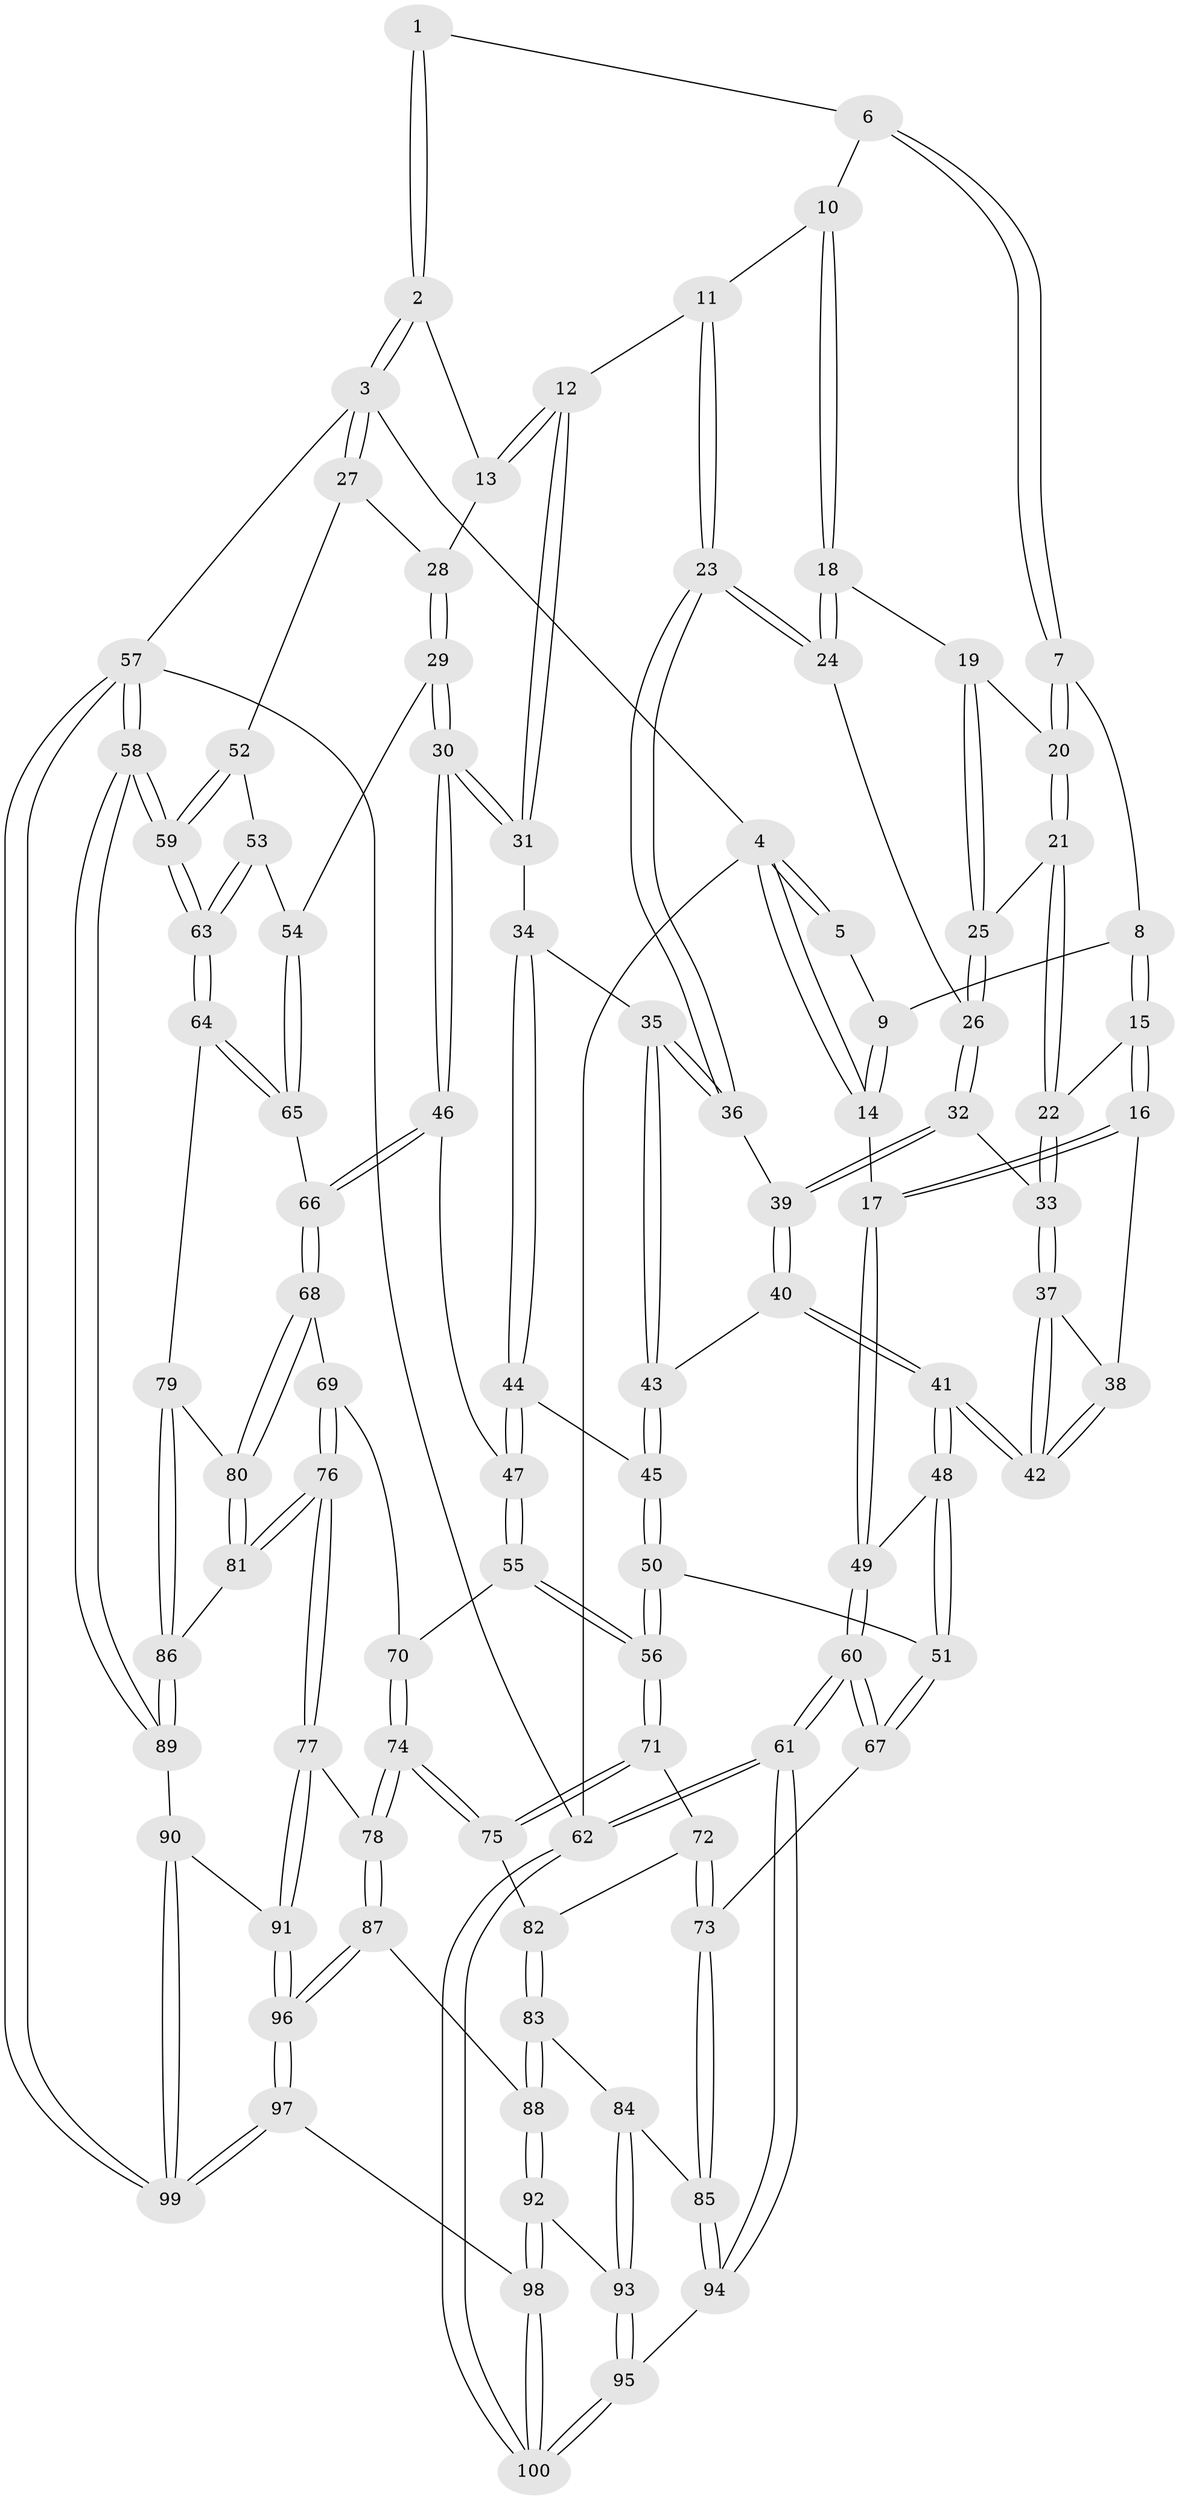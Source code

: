 // Generated by graph-tools (version 1.1) at 2025/16/03/09/25 04:16:51]
// undirected, 100 vertices, 247 edges
graph export_dot {
graph [start="1"]
  node [color=gray90,style=filled];
  1 [pos="+0.2769963685818946+0"];
  2 [pos="+0.6242855985593938+0"];
  3 [pos="+1+0"];
  4 [pos="+0+0"];
  5 [pos="+0.168227349827566+0"];
  6 [pos="+0.290295111710285+0"];
  7 [pos="+0.25083855237341135+0.0682259439441476"];
  8 [pos="+0.1626992342592865+0.06696493508456426"];
  9 [pos="+0.15540177161888283+0.03740441488846722"];
  10 [pos="+0.3912274646007125+0.07132093709351651"];
  11 [pos="+0.42678101336972907+0.07859967275002719"];
  12 [pos="+0.5922795979122697+0.017733232262682353"];
  13 [pos="+0.6146766310138696+0"];
  14 [pos="+0+0"];
  15 [pos="+0.1340560880012761+0.09537086685855205"];
  16 [pos="+0+0.16241759188243982"];
  17 [pos="+0+0.1524147129723612"];
  18 [pos="+0.3188250207544497+0.12199634619163516"];
  19 [pos="+0.3040782593315321+0.12007891519391886"];
  20 [pos="+0.25376545857318994+0.07739292007150506"];
  21 [pos="+0.2136470143843428+0.1553816330299201"];
  22 [pos="+0.2034574677657003+0.16831316788960599"];
  23 [pos="+0.39110692692588384+0.20560203075592617"];
  24 [pos="+0.3709389342695709+0.19141783128121376"];
  25 [pos="+0.2867805409787065+0.1621177119209649"];
  26 [pos="+0.2843738755712192+0.19149778348017601"];
  27 [pos="+1+0.13331031110485947"];
  28 [pos="+0.7861666861183949+0.10181846406077322"];
  29 [pos="+0.7330470698103309+0.3755025489513949"];
  30 [pos="+0.722623213316142+0.37761201575943876"];
  31 [pos="+0.5853295330276012+0.21131592588695552"];
  32 [pos="+0.24804966631256362+0.24017059308790242"];
  33 [pos="+0.19424651098622686+0.23159008737311657"];
  34 [pos="+0.471150312633362+0.2501936860595851"];
  35 [pos="+0.422293086390835+0.2425778159029161"];
  36 [pos="+0.3965247462694051+0.21856974330779808"];
  37 [pos="+0.17714201766063103+0.24069267306514266"];
  38 [pos="+0.027419702729107646+0.19648355208924337"];
  39 [pos="+0.27320091992897955+0.25961808644362766"];
  40 [pos="+0.30883362070453924+0.3570942125322224"];
  41 [pos="+0.16206005460732828+0.4286934299867917"];
  42 [pos="+0.16448759514236327+0.38424458163555125"];
  43 [pos="+0.33660330993471943+0.3630489464905159"];
  44 [pos="+0.46101105415591337+0.4255312794265779"];
  45 [pos="+0.40202366993406+0.43621173888806386"];
  46 [pos="+0.6918093117017362+0.416889069454696"];
  47 [pos="+0.513302949413534+0.4418694557151888"];
  48 [pos="+0.1519852846774982+0.4430452759245457"];
  49 [pos="+0+0.23767969117756957"];
  50 [pos="+0.3433109999831775+0.547786538999153"];
  51 [pos="+0.16154084839117216+0.5072435333011146"];
  52 [pos="+1+0.2126875267960974"];
  53 [pos="+0.785516621104548+0.37653819503600927"];
  54 [pos="+0.7818488543761347+0.3767403224393827"];
  55 [pos="+0.48476396536396876+0.6016966386410015"];
  56 [pos="+0.37107946058431057+0.6022855685645166"];
  57 [pos="+1+1"];
  58 [pos="+1+0.949403934791646"];
  59 [pos="+1+0.7459276902831021"];
  60 [pos="+0+0.7343572205475924"];
  61 [pos="+0+1"];
  62 [pos="+0+1"];
  63 [pos="+1+0.7067673706813653"];
  64 [pos="+0.9287837819963536+0.7052202358935679"];
  65 [pos="+0.8412868382437275+0.6462983077829757"];
  66 [pos="+0.6719139496215653+0.5763495486368183"];
  67 [pos="+0.04552388685252731+0.7158999960098379"];
  68 [pos="+0.6603461333908118+0.5957455299599116"];
  69 [pos="+0.5571181941123985+0.6279965538328329"];
  70 [pos="+0.5235377136784581+0.625232141414287"];
  71 [pos="+0.3569429141495712+0.6525724279601933"];
  72 [pos="+0.3184955727233057+0.6809511853993941"];
  73 [pos="+0.07680588453175251+0.7370927358581355"];
  74 [pos="+0.45259855536574506+0.7764642550872427"];
  75 [pos="+0.44714578522546156+0.772306249848366"];
  76 [pos="+0.5626372283424459+0.8262328025920499"];
  77 [pos="+0.5623912095953139+0.8264653536920127"];
  78 [pos="+0.4942209728702608+0.8511890574004957"];
  79 [pos="+0.8015103012833698+0.7580743708205585"];
  80 [pos="+0.6699742185994068+0.643238926781634"];
  81 [pos="+0.641038650597341+0.7862315538815586"];
  82 [pos="+0.3243527775296585+0.7823027697091788"];
  83 [pos="+0.2877285368096466+0.8366707376764866"];
  84 [pos="+0.20175648019463793+0.816089202901056"];
  85 [pos="+0.09058915996522486+0.7552758141270363"];
  86 [pos="+0.748605801844272+0.8183885185533901"];
  87 [pos="+0.47759778948746767+0.8822087622041537"];
  88 [pos="+0.3555730476651184+0.9058155648547016"];
  89 [pos="+0.7632845992626452+0.9019653782004889"];
  90 [pos="+0.7316658802152379+0.9468069196920841"];
  91 [pos="+0.6724067817170629+0.9345136700253502"];
  92 [pos="+0.3169691401552523+0.9667054254854227"];
  93 [pos="+0.2328812679553986+0.9349129746506547"];
  94 [pos="+0.1204494112220536+0.9372580873206743"];
  95 [pos="+0.14728018004430404+0.9895267971952821"];
  96 [pos="+0.5231968472144033+1"];
  97 [pos="+0.52562968153242+1"];
  98 [pos="+0.2687445582682958+1"];
  99 [pos="+0.7783936445763502+1"];
  100 [pos="+0.1877950144843803+1"];
  1 -- 2;
  1 -- 2;
  1 -- 6;
  2 -- 3;
  2 -- 3;
  2 -- 13;
  3 -- 4;
  3 -- 27;
  3 -- 27;
  3 -- 57;
  4 -- 5;
  4 -- 5;
  4 -- 14;
  4 -- 14;
  4 -- 62;
  5 -- 9;
  6 -- 7;
  6 -- 7;
  6 -- 10;
  7 -- 8;
  7 -- 20;
  7 -- 20;
  8 -- 9;
  8 -- 15;
  8 -- 15;
  9 -- 14;
  9 -- 14;
  10 -- 11;
  10 -- 18;
  10 -- 18;
  11 -- 12;
  11 -- 23;
  11 -- 23;
  12 -- 13;
  12 -- 13;
  12 -- 31;
  12 -- 31;
  13 -- 28;
  14 -- 17;
  15 -- 16;
  15 -- 16;
  15 -- 22;
  16 -- 17;
  16 -- 17;
  16 -- 38;
  17 -- 49;
  17 -- 49;
  18 -- 19;
  18 -- 24;
  18 -- 24;
  19 -- 20;
  19 -- 25;
  19 -- 25;
  20 -- 21;
  20 -- 21;
  21 -- 22;
  21 -- 22;
  21 -- 25;
  22 -- 33;
  22 -- 33;
  23 -- 24;
  23 -- 24;
  23 -- 36;
  23 -- 36;
  24 -- 26;
  25 -- 26;
  25 -- 26;
  26 -- 32;
  26 -- 32;
  27 -- 28;
  27 -- 52;
  28 -- 29;
  28 -- 29;
  29 -- 30;
  29 -- 30;
  29 -- 54;
  30 -- 31;
  30 -- 31;
  30 -- 46;
  30 -- 46;
  31 -- 34;
  32 -- 33;
  32 -- 39;
  32 -- 39;
  33 -- 37;
  33 -- 37;
  34 -- 35;
  34 -- 44;
  34 -- 44;
  35 -- 36;
  35 -- 36;
  35 -- 43;
  35 -- 43;
  36 -- 39;
  37 -- 38;
  37 -- 42;
  37 -- 42;
  38 -- 42;
  38 -- 42;
  39 -- 40;
  39 -- 40;
  40 -- 41;
  40 -- 41;
  40 -- 43;
  41 -- 42;
  41 -- 42;
  41 -- 48;
  41 -- 48;
  43 -- 45;
  43 -- 45;
  44 -- 45;
  44 -- 47;
  44 -- 47;
  45 -- 50;
  45 -- 50;
  46 -- 47;
  46 -- 66;
  46 -- 66;
  47 -- 55;
  47 -- 55;
  48 -- 49;
  48 -- 51;
  48 -- 51;
  49 -- 60;
  49 -- 60;
  50 -- 51;
  50 -- 56;
  50 -- 56;
  51 -- 67;
  51 -- 67;
  52 -- 53;
  52 -- 59;
  52 -- 59;
  53 -- 54;
  53 -- 63;
  53 -- 63;
  54 -- 65;
  54 -- 65;
  55 -- 56;
  55 -- 56;
  55 -- 70;
  56 -- 71;
  56 -- 71;
  57 -- 58;
  57 -- 58;
  57 -- 99;
  57 -- 99;
  57 -- 62;
  58 -- 59;
  58 -- 59;
  58 -- 89;
  58 -- 89;
  59 -- 63;
  59 -- 63;
  60 -- 61;
  60 -- 61;
  60 -- 67;
  60 -- 67;
  61 -- 62;
  61 -- 62;
  61 -- 94;
  61 -- 94;
  62 -- 100;
  62 -- 100;
  63 -- 64;
  63 -- 64;
  64 -- 65;
  64 -- 65;
  64 -- 79;
  65 -- 66;
  66 -- 68;
  66 -- 68;
  67 -- 73;
  68 -- 69;
  68 -- 80;
  68 -- 80;
  69 -- 70;
  69 -- 76;
  69 -- 76;
  70 -- 74;
  70 -- 74;
  71 -- 72;
  71 -- 75;
  71 -- 75;
  72 -- 73;
  72 -- 73;
  72 -- 82;
  73 -- 85;
  73 -- 85;
  74 -- 75;
  74 -- 75;
  74 -- 78;
  74 -- 78;
  75 -- 82;
  76 -- 77;
  76 -- 77;
  76 -- 81;
  76 -- 81;
  77 -- 78;
  77 -- 91;
  77 -- 91;
  78 -- 87;
  78 -- 87;
  79 -- 80;
  79 -- 86;
  79 -- 86;
  80 -- 81;
  80 -- 81;
  81 -- 86;
  82 -- 83;
  82 -- 83;
  83 -- 84;
  83 -- 88;
  83 -- 88;
  84 -- 85;
  84 -- 93;
  84 -- 93;
  85 -- 94;
  85 -- 94;
  86 -- 89;
  86 -- 89;
  87 -- 88;
  87 -- 96;
  87 -- 96;
  88 -- 92;
  88 -- 92;
  89 -- 90;
  90 -- 91;
  90 -- 99;
  90 -- 99;
  91 -- 96;
  91 -- 96;
  92 -- 93;
  92 -- 98;
  92 -- 98;
  93 -- 95;
  93 -- 95;
  94 -- 95;
  95 -- 100;
  95 -- 100;
  96 -- 97;
  96 -- 97;
  97 -- 98;
  97 -- 99;
  97 -- 99;
  98 -- 100;
  98 -- 100;
}
